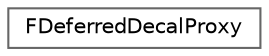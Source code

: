 digraph "Graphical Class Hierarchy"
{
 // INTERACTIVE_SVG=YES
 // LATEX_PDF_SIZE
  bgcolor="transparent";
  edge [fontname=Helvetica,fontsize=10,labelfontname=Helvetica,labelfontsize=10];
  node [fontname=Helvetica,fontsize=10,shape=box,height=0.2,width=0.4];
  rankdir="LR";
  Node0 [id="Node000000",label="FDeferredDecalProxy",height=0.2,width=0.4,color="grey40", fillcolor="white", style="filled",URL="$d2/da3/classFDeferredDecalProxy.html",tooltip="Encapsulates the data which is used to render a decal parallel to the game thread."];
}
